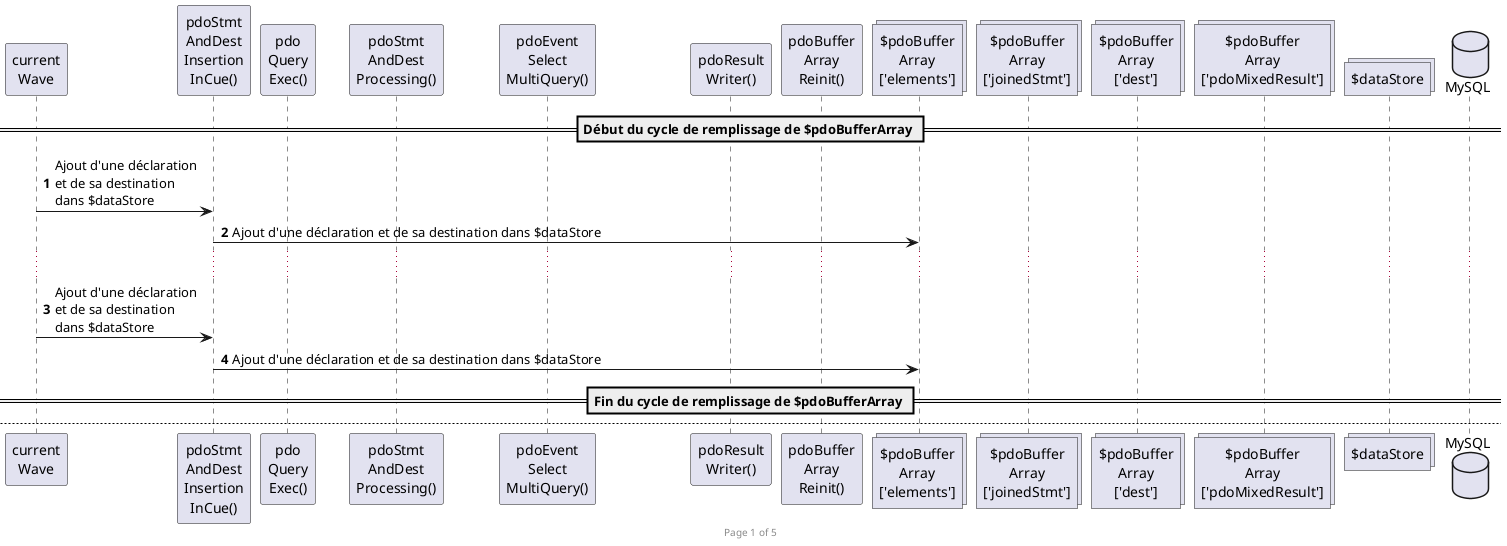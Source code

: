 @startuml

skinparam ClassFontSize 11
skinparam ClassFontName Verdana

autonumber

footer Page %page% of %lastpage%

participant "current\nWave" as currentWave

participant "pdoStmt\nAndDest\nInsertion\nInCue()" as pdoStmtAndDestInsertionInCue
participant "pdo\nQuery\nExec()" as pdoQueryExec
participant "pdoStmt\nAndDest\nProcessing()" as pdoStmtAndDestProcessing
participant "pdoEvent\nSelect\nMultiQuery()" as pdoEventSelectMultiQuery
participant "pdoResult\nWriter()" as pdoResultWriter
participant "pdoBuffer\nArray\nReinit()" as pdoBufferArrayReinit

collections "$pdoBuffer\nArray\n['elements']" as pdoBufferArrayElements
collections "$pdoBuffer\nArray\n['joinedStmt']" as pdoBufferArrayJoinedStmt
collections "$pdoBuffer\nArray\n['dest']" as pdoBufferArrayDest
collections "$pdoBuffer\nArray\n['pdoMixedResult']" as pdoBufferArrayMixedResult
collections "$dataStore" as dataStore

database MySQL



== Début du cycle de remplissage de $pdoBufferArray ==
currentWave -> pdoStmtAndDestInsertionInCue : Ajout d'une déclaration\net de sa destination\ndans $dataStore
pdoStmtAndDestInsertionInCue -> pdoBufferArrayElements : Ajout d'une déclaration et de sa destination dans $dataStore
...
currentWave -> pdoStmtAndDestInsertionInCue : Ajout d'une déclaration\net de sa destination\ndans $dataStore
pdoStmtAndDestInsertionInCue -> pdoBufferArrayElements : Ajout d'une déclaration et de sa destination dans $dataStore

== Fin du cycle de remplissage de $pdoBufferArray ==
newpage
== Début du cycle de préparation des données de $pdoBufferArray ==

currentWave -> pdoQueryExec : Lancement de\nla séquence
activate pdoQueryExec

pdoQueryExec -> pdoStmtAndDestProcessing : Lancement
activate pdoStmtAndDestProcessing

pdoStmtAndDestProcessing -> pdoBufferArrayElements : Concatenation de toutes les déclarations\nstockées dans $pdoBufferArray['elements']
pdoStmtAndDestProcessing -> pdoBufferArrayJoinedStmt : Stockage de la string incluant toutes les\ndéclarations dans $pdoBufferArray['joinedStmt']

pdoStmtAndDestProcessing -> pdoBufferArrayElements : Séparation de toutes les destinations
pdoStmtAndDestProcessing -> pdoBufferArrayDest : array_push des destinations dans $pdoBufferArray['dest']
deactivate pdoStmtAndDestProcessing

== Fin du cycle de préparation des données de $pdoBufferArray ==
newpage
== Début du cycle de connexion au serveur MySQL ==

pdoQueryExec -> pdoEventSelectMultiQuery : Demande de connexion à la DB
activate pdoEventSelectMultiQuery

pdoBufferArrayJoinedStmt --> pdoEventSelectMultiQuery : Récupération de la string des déclarations

pdoEventSelectMultiQuery -> MySQL : Envoie de la requête au serveur MySQL
activate MySQL

MySQL --> pdoEventSelectMultiQuery : Donnée renvoyées par le serveur MySQL
deactivate MySQL

pdoBufferArrayDest -> pdoEventSelectMultiQuery : Utilisation des indexes de $pdoBufferArray['dest'] pour "dérouler"\nles résultats de la requête dans un foreach()

pdoEventSelectMultiQuery -> pdoEventSelectMultiQuery : foreach() pour que\nnextRowSet()\nprésente les données\nreçues suivantes

pdoEventSelectMultiQuery --> pdoQueryExec : Retour des données de la requête
deactivate pdoEventSelectMultiQuery

pdoQueryExec -> pdoBufferArrayMixedResult : Ecriture des données retournées dans $pdoBufferArray['pdoMixedResult']

== Fin du cycle de connexion au serveur MySQL ==
newpage
== Debut du cycle d'écriture des données dans $dataStore ==

pdoQueryExec -> pdoResultWriter : Demande d'écriture des données dans le $dataStore
activate pdoResultWriter

pdoBufferArrayDest --> pdoResultWriter : Récupération des destinations des données\ndans $dataStore depuis $pdoBufferArray['dest']
pdoBufferArrayMixedResult --> pdoResultWriter : Récupération des données depuis $pdoBufferArray['pdoMixedResult']

pdoResultWriter -> dataStore : foreach() d'écriture des données aux bonnes destinations dans $dataStore
deactivate pdoResultWriter

== Fin du cycle d'écriture des données dans $dataStore ==
newpage
== Reinit de $pdoBufferArray ==

pdoQueryExec -> pdoBufferArrayReinit : Demande de réinitialisation de tout le contenu de $pdoBufferArray
deactivate pdoQueryExec
activate pdoBufferArrayReinit

pdoBufferArrayReinit -> pdoBufferArrayElements : Vidage
pdoBufferArrayReinit -> pdoBufferArrayJoinedStmt : Vidage
pdoBufferArrayReinit -> pdoBufferArrayDest : Vidage
pdoBufferArrayReinit -> pdoBufferArrayMixedResult : Vidage
deactivate pdoBufferArrayReinit

@enduml